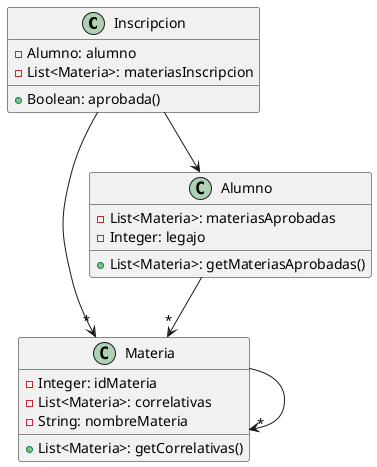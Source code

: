 @startuml
class Inscripcion{
- Alumno: alumno
- List<Materia>: materiasInscripcion
+ Boolean: aprobada()
}

class Materia {
 - Integer: idMateria
 - List<Materia>: correlativas
 - String: nombreMateria
 + List<Materia>: getCorrelativas()
}

class Alumno{
- List<Materia>: materiasAprobadas
-Integer: legajo
+List<Materia>: getMateriasAprobadas()
}

Inscripcion-->Alumno
Inscripcion-->"*"Materia
Alumno-->"*"Materia
Materia -->"*"Materia
@enduml